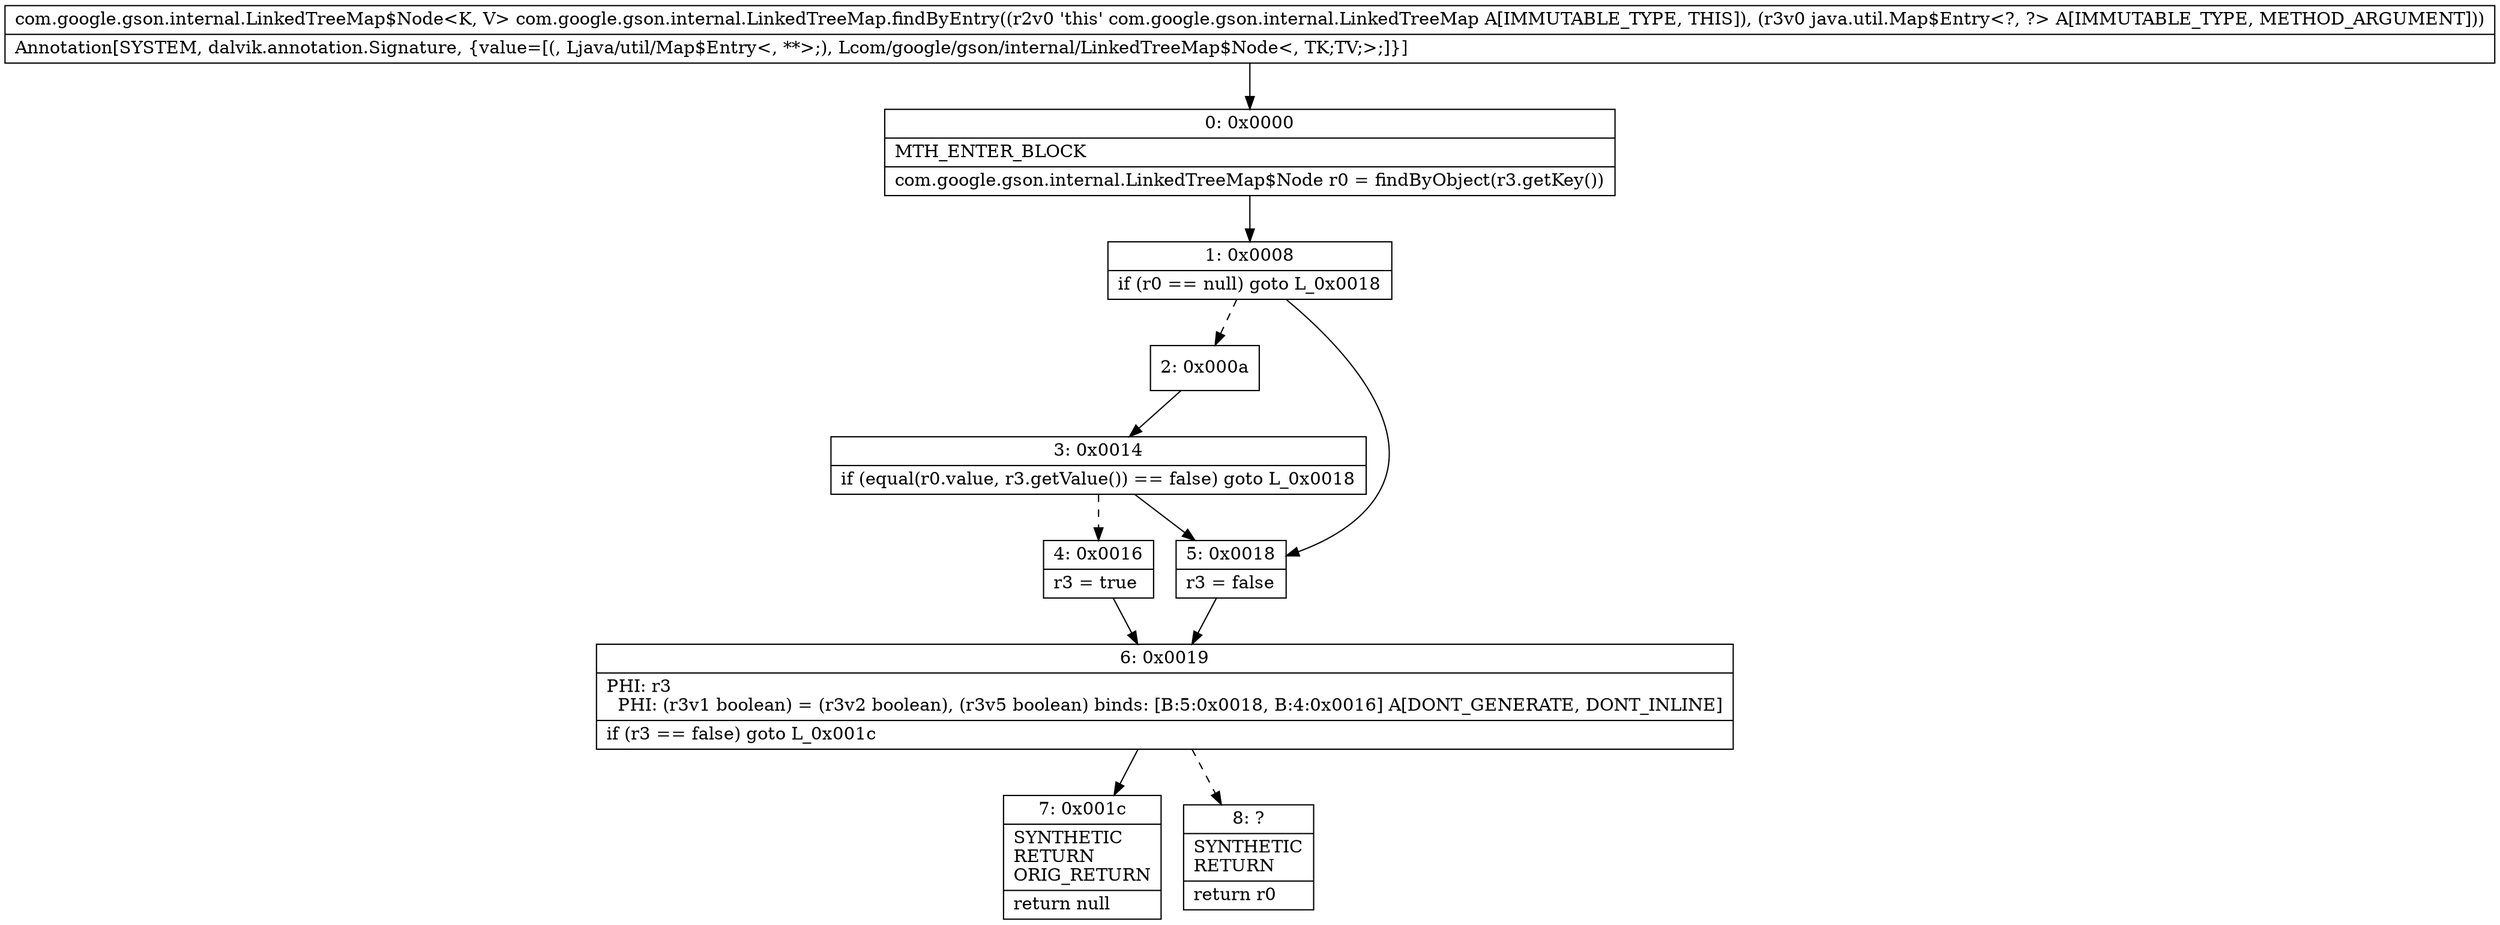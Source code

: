 digraph "CFG forcom.google.gson.internal.LinkedTreeMap.findByEntry(Ljava\/util\/Map$Entry;)Lcom\/google\/gson\/internal\/LinkedTreeMap$Node;" {
Node_0 [shape=record,label="{0\:\ 0x0000|MTH_ENTER_BLOCK\l|com.google.gson.internal.LinkedTreeMap$Node r0 = findByObject(r3.getKey())\l}"];
Node_1 [shape=record,label="{1\:\ 0x0008|if (r0 == null) goto L_0x0018\l}"];
Node_2 [shape=record,label="{2\:\ 0x000a}"];
Node_3 [shape=record,label="{3\:\ 0x0014|if (equal(r0.value, r3.getValue()) == false) goto L_0x0018\l}"];
Node_4 [shape=record,label="{4\:\ 0x0016|r3 = true\l}"];
Node_5 [shape=record,label="{5\:\ 0x0018|r3 = false\l}"];
Node_6 [shape=record,label="{6\:\ 0x0019|PHI: r3 \l  PHI: (r3v1 boolean) = (r3v2 boolean), (r3v5 boolean) binds: [B:5:0x0018, B:4:0x0016] A[DONT_GENERATE, DONT_INLINE]\l|if (r3 == false) goto L_0x001c\l}"];
Node_7 [shape=record,label="{7\:\ 0x001c|SYNTHETIC\lRETURN\lORIG_RETURN\l|return null\l}"];
Node_8 [shape=record,label="{8\:\ ?|SYNTHETIC\lRETURN\l|return r0\l}"];
MethodNode[shape=record,label="{com.google.gson.internal.LinkedTreeMap$Node\<K, V\> com.google.gson.internal.LinkedTreeMap.findByEntry((r2v0 'this' com.google.gson.internal.LinkedTreeMap A[IMMUTABLE_TYPE, THIS]), (r3v0 java.util.Map$Entry\<?, ?\> A[IMMUTABLE_TYPE, METHOD_ARGUMENT]))  | Annotation[SYSTEM, dalvik.annotation.Signature, \{value=[(, Ljava\/util\/Map$Entry\<, **\>;), Lcom\/google\/gson\/internal\/LinkedTreeMap$Node\<, TK;TV;\>;]\}]\l}"];
MethodNode -> Node_0;
Node_0 -> Node_1;
Node_1 -> Node_2[style=dashed];
Node_1 -> Node_5;
Node_2 -> Node_3;
Node_3 -> Node_4[style=dashed];
Node_3 -> Node_5;
Node_4 -> Node_6;
Node_5 -> Node_6;
Node_6 -> Node_7;
Node_6 -> Node_8[style=dashed];
}


